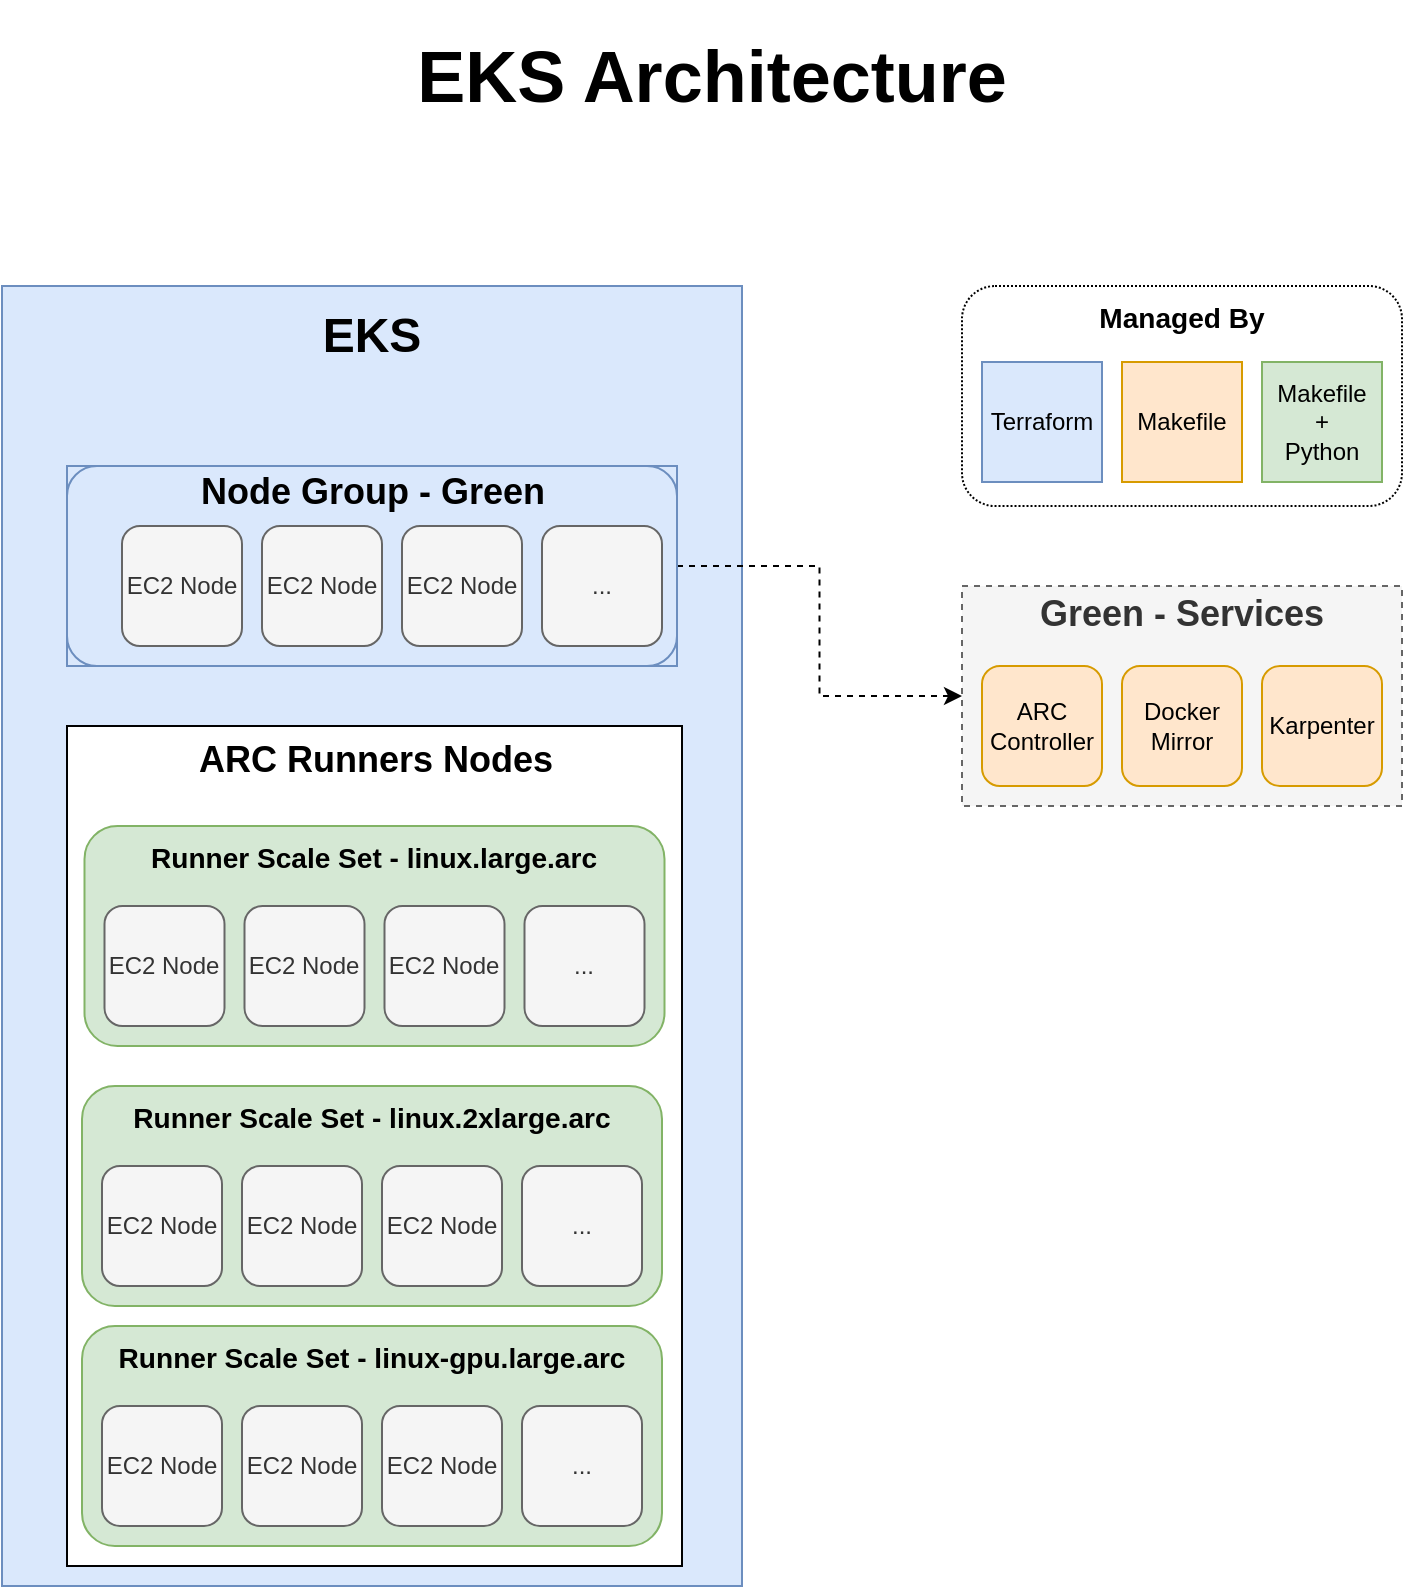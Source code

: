 <mxfile version="23.1.5" type="device">
  <diagram name="Page-1" id="tLKPWGsJD2qUgSIZeHSL">
    <mxGraphModel dx="1044" dy="911" grid="1" gridSize="10" guides="1" tooltips="1" connect="1" arrows="1" fold="1" page="1" pageScale="1" pageWidth="850" pageHeight="1100" math="0" shadow="0">
      <root>
        <mxCell id="0" />
        <mxCell id="1" parent="0" />
        <mxCell id="dChTK6R3Bk3q4IorVtDz-3" value="&lt;h1&gt;EKS&lt;/h1&gt;" style="rounded=0;whiteSpace=wrap;html=1;spacingTop=-600;labelPosition=center;verticalLabelPosition=middle;align=center;verticalAlign=middle;labelBorderColor=none;labelBackgroundColor=none;fillColor=#dae8fc;strokeColor=#6c8ebf;" vertex="1" parent="1">
          <mxGeometry x="40" y="180" width="370" height="650" as="geometry" />
        </mxCell>
        <mxCell id="dChTK6R3Bk3q4IorVtDz-5" value="&lt;h2&gt;ARC Runners Nodes&lt;/h2&gt;" style="rounded=0;whiteSpace=wrap;html=1;spacingTop=-386;" vertex="1" parent="1">
          <mxGeometry x="72.5" y="400" width="307.5" height="420" as="geometry" />
        </mxCell>
        <mxCell id="dChTK6R3Bk3q4IorVtDz-30" value="" style="group;fillColor=#dae8fc;strokeColor=#6c8ebf;container=0;" vertex="1" connectable="0" parent="1">
          <mxGeometry x="72.5" y="270" width="305" height="100" as="geometry" />
        </mxCell>
        <mxCell id="dChTK6R3Bk3q4IorVtDz-35" value="" style="group;" vertex="1" connectable="0" parent="1">
          <mxGeometry x="81.25" y="450" width="290" height="110" as="geometry" />
        </mxCell>
        <mxCell id="dChTK6R3Bk3q4IorVtDz-15" value="&lt;h3&gt;Runner Scale Set -&amp;nbsp;linux.large.arc&lt;/h3&gt;" style="rounded=1;whiteSpace=wrap;html=1;spacingTop=-79;fillColor=#d5e8d4;strokeColor=#82b366;" vertex="1" parent="dChTK6R3Bk3q4IorVtDz-35">
          <mxGeometry width="290" height="110" as="geometry" />
        </mxCell>
        <mxCell id="dChTK6R3Bk3q4IorVtDz-11" value="EC2 Node" style="rounded=1;whiteSpace=wrap;html=1;fillColor=#f5f5f5;fontColor=#333333;strokeColor=#666666;" vertex="1" parent="dChTK6R3Bk3q4IorVtDz-35">
          <mxGeometry x="10" y="40" width="60" height="60" as="geometry" />
        </mxCell>
        <mxCell id="dChTK6R3Bk3q4IorVtDz-12" value="EC2 Node" style="rounded=1;whiteSpace=wrap;html=1;fillColor=#f5f5f5;fontColor=#333333;strokeColor=#666666;" vertex="1" parent="dChTK6R3Bk3q4IorVtDz-35">
          <mxGeometry x="80" y="40" width="60" height="60" as="geometry" />
        </mxCell>
        <mxCell id="dChTK6R3Bk3q4IorVtDz-13" value="EC2 Node" style="rounded=1;whiteSpace=wrap;html=1;fillColor=#f5f5f5;fontColor=#333333;strokeColor=#666666;" vertex="1" parent="dChTK6R3Bk3q4IorVtDz-35">
          <mxGeometry x="150" y="40" width="60" height="60" as="geometry" />
        </mxCell>
        <mxCell id="dChTK6R3Bk3q4IorVtDz-14" value="..." style="rounded=1;whiteSpace=wrap;html=1;fillColor=#f5f5f5;fontColor=#333333;strokeColor=#666666;" vertex="1" parent="dChTK6R3Bk3q4IorVtDz-35">
          <mxGeometry x="220" y="40" width="60" height="60" as="geometry" />
        </mxCell>
        <mxCell id="dChTK6R3Bk3q4IorVtDz-36" value="" style="group" vertex="1" connectable="0" parent="1">
          <mxGeometry x="80" y="580" width="290" height="110" as="geometry" />
        </mxCell>
        <mxCell id="dChTK6R3Bk3q4IorVtDz-18" value="&lt;h3&gt;Runner Scale Set -&amp;nbsp;linux.2xlarge.arc&lt;/h3&gt;" style="rounded=1;whiteSpace=wrap;html=1;spacingTop=-79;fillColor=#d5e8d4;strokeColor=#82b366;" vertex="1" parent="dChTK6R3Bk3q4IorVtDz-36">
          <mxGeometry width="290" height="110" as="geometry" />
        </mxCell>
        <mxCell id="dChTK6R3Bk3q4IorVtDz-19" value="EC2 Node" style="rounded=1;whiteSpace=wrap;html=1;fillColor=#f5f5f5;fontColor=#333333;strokeColor=#666666;" vertex="1" parent="dChTK6R3Bk3q4IorVtDz-36">
          <mxGeometry x="10" y="40" width="60" height="60" as="geometry" />
        </mxCell>
        <mxCell id="dChTK6R3Bk3q4IorVtDz-20" value="EC2 Node" style="rounded=1;whiteSpace=wrap;html=1;fillColor=#f5f5f5;fontColor=#333333;strokeColor=#666666;" vertex="1" parent="dChTK6R3Bk3q4IorVtDz-36">
          <mxGeometry x="80" y="40" width="60" height="60" as="geometry" />
        </mxCell>
        <mxCell id="dChTK6R3Bk3q4IorVtDz-21" value="EC2 Node" style="rounded=1;whiteSpace=wrap;html=1;fillColor=#f5f5f5;fontColor=#333333;strokeColor=#666666;" vertex="1" parent="dChTK6R3Bk3q4IorVtDz-36">
          <mxGeometry x="150" y="40" width="60" height="60" as="geometry" />
        </mxCell>
        <mxCell id="dChTK6R3Bk3q4IorVtDz-22" value="..." style="rounded=1;whiteSpace=wrap;html=1;fillColor=#f5f5f5;fontColor=#333333;strokeColor=#666666;" vertex="1" parent="dChTK6R3Bk3q4IorVtDz-36">
          <mxGeometry x="220" y="40" width="60" height="60" as="geometry" />
        </mxCell>
        <mxCell id="dChTK6R3Bk3q4IorVtDz-37" value="" style="group" vertex="1" connectable="0" parent="1">
          <mxGeometry x="80" y="700" width="290" height="110" as="geometry" />
        </mxCell>
        <mxCell id="dChTK6R3Bk3q4IorVtDz-24" value="&lt;h3&gt;Runner Scale Set -&amp;nbsp;linux-gpu.large.arc&lt;/h3&gt;" style="rounded=1;whiteSpace=wrap;html=1;spacingTop=-79;fillColor=#d5e8d4;strokeColor=#82b366;" vertex="1" parent="dChTK6R3Bk3q4IorVtDz-37">
          <mxGeometry width="290" height="110" as="geometry" />
        </mxCell>
        <mxCell id="dChTK6R3Bk3q4IorVtDz-25" value="EC2 Node" style="rounded=1;whiteSpace=wrap;html=1;fillColor=#f5f5f5;fontColor=#333333;strokeColor=#666666;" vertex="1" parent="dChTK6R3Bk3q4IorVtDz-37">
          <mxGeometry x="10" y="40" width="60" height="60" as="geometry" />
        </mxCell>
        <mxCell id="dChTK6R3Bk3q4IorVtDz-26" value="EC2 Node" style="rounded=1;whiteSpace=wrap;html=1;fillColor=#f5f5f5;fontColor=#333333;strokeColor=#666666;" vertex="1" parent="dChTK6R3Bk3q4IorVtDz-37">
          <mxGeometry x="80" y="40" width="60" height="60" as="geometry" />
        </mxCell>
        <mxCell id="dChTK6R3Bk3q4IorVtDz-27" value="EC2 Node" style="rounded=1;whiteSpace=wrap;html=1;fillColor=#f5f5f5;fontColor=#333333;strokeColor=#666666;" vertex="1" parent="dChTK6R3Bk3q4IorVtDz-37">
          <mxGeometry x="150" y="40" width="60" height="60" as="geometry" />
        </mxCell>
        <mxCell id="dChTK6R3Bk3q4IorVtDz-28" value="..." style="rounded=1;whiteSpace=wrap;html=1;fillColor=#f5f5f5;fontColor=#333333;strokeColor=#666666;" vertex="1" parent="dChTK6R3Bk3q4IorVtDz-37">
          <mxGeometry x="220" y="40" width="60" height="60" as="geometry" />
        </mxCell>
        <mxCell id="dChTK6R3Bk3q4IorVtDz-45" style="edgeStyle=orthogonalEdgeStyle;rounded=0;orthogonalLoop=1;jettySize=auto;html=1;exitX=1;exitY=0.5;exitDx=0;exitDy=0;entryX=0;entryY=0.5;entryDx=0;entryDy=0;dashed=1;" edge="1" parent="1" source="dChTK6R3Bk3q4IorVtDz-4" target="dChTK6R3Bk3q4IorVtDz-34">
          <mxGeometry relative="1" as="geometry" />
        </mxCell>
        <mxCell id="dChTK6R3Bk3q4IorVtDz-4" value="&lt;h2 style=&quot;line-height: 120%;&quot;&gt;Node Group - Green&lt;/h2&gt;" style="rounded=1;whiteSpace=wrap;html=1;align=center;labelPosition=center;verticalLabelPosition=middle;verticalAlign=middle;spacingTop=-74;glass=0;shadow=0;strokeWidth=1;fillColor=#dae8fc;strokeColor=#6c8ebf;" vertex="1" parent="1">
          <mxGeometry x="72.5" y="270" width="305" height="100" as="geometry" />
        </mxCell>
        <mxCell id="dChTK6R3Bk3q4IorVtDz-7" value="EC2 Node" style="rounded=1;whiteSpace=wrap;html=1;fillColor=#f5f5f5;strokeColor=#666666;fontColor=#333333;" vertex="1" parent="1">
          <mxGeometry x="100" y="300" width="60" height="60" as="geometry" />
        </mxCell>
        <mxCell id="dChTK6R3Bk3q4IorVtDz-8" value="EC2 Node" style="rounded=1;whiteSpace=wrap;html=1;fillColor=#f5f5f5;strokeColor=#666666;fontColor=#333333;" vertex="1" parent="1">
          <mxGeometry x="170" y="300" width="60" height="60" as="geometry" />
        </mxCell>
        <mxCell id="dChTK6R3Bk3q4IorVtDz-9" value="EC2 Node" style="rounded=1;whiteSpace=wrap;html=1;fillColor=#f5f5f5;strokeColor=#666666;fontColor=#333333;" vertex="1" parent="1">
          <mxGeometry x="240" y="300" width="60" height="60" as="geometry" />
        </mxCell>
        <mxCell id="dChTK6R3Bk3q4IorVtDz-10" value="..." style="rounded=1;whiteSpace=wrap;html=1;fillColor=#f5f5f5;strokeColor=#666666;fontColor=#333333;" vertex="1" parent="1">
          <mxGeometry x="310" y="300" width="60" height="60" as="geometry" />
        </mxCell>
        <mxCell id="dChTK6R3Bk3q4IorVtDz-43" value="" style="group" vertex="1" connectable="0" parent="1">
          <mxGeometry x="520" y="330" width="220" height="110" as="geometry" />
        </mxCell>
        <mxCell id="dChTK6R3Bk3q4IorVtDz-34" value="&lt;h2&gt;Green - Services&lt;/h2&gt;" style="rounded=0;whiteSpace=wrap;html=1;dashed=1;spacingTop=-82;fillColor=#f5f5f5;fontColor=#333333;strokeColor=#666666;" vertex="1" parent="dChTK6R3Bk3q4IorVtDz-43">
          <mxGeometry width="220" height="110" as="geometry" />
        </mxCell>
        <mxCell id="dChTK6R3Bk3q4IorVtDz-39" value="ARC Controller" style="rounded=1;whiteSpace=wrap;html=1;fillColor=#ffe6cc;strokeColor=#d79b00;" vertex="1" parent="dChTK6R3Bk3q4IorVtDz-43">
          <mxGeometry x="10" y="40" width="60" height="60" as="geometry" />
        </mxCell>
        <mxCell id="dChTK6R3Bk3q4IorVtDz-40" value="Docker Mirror" style="rounded=1;whiteSpace=wrap;html=1;fillColor=#ffe6cc;strokeColor=#d79b00;" vertex="1" parent="dChTK6R3Bk3q4IorVtDz-43">
          <mxGeometry x="80" y="40" width="60" height="60" as="geometry" />
        </mxCell>
        <mxCell id="dChTK6R3Bk3q4IorVtDz-42" value="Karpenter" style="rounded=1;whiteSpace=wrap;html=1;fillColor=#ffe6cc;strokeColor=#d79b00;" vertex="1" parent="dChTK6R3Bk3q4IorVtDz-43">
          <mxGeometry x="150" y="40" width="60" height="60" as="geometry" />
        </mxCell>
        <mxCell id="dChTK6R3Bk3q4IorVtDz-49" value="" style="group" vertex="1" connectable="0" parent="1">
          <mxGeometry x="520" y="180" width="220" height="110" as="geometry" />
        </mxCell>
        <mxCell id="dChTK6R3Bk3q4IorVtDz-46" value="&lt;h3&gt;Managed By&lt;/h3&gt;" style="rounded=1;whiteSpace=wrap;html=1;dashed=1;dashPattern=1 1;spacingTop=-79;" vertex="1" parent="dChTK6R3Bk3q4IorVtDz-49">
          <mxGeometry width="220" height="110" as="geometry" />
        </mxCell>
        <mxCell id="dChTK6R3Bk3q4IorVtDz-31" value="Terraform" style="rounded=0;whiteSpace=wrap;html=1;fillColor=#dae8fc;strokeColor=#6c8ebf;" vertex="1" parent="dChTK6R3Bk3q4IorVtDz-49">
          <mxGeometry x="10" y="38" width="60" height="60" as="geometry" />
        </mxCell>
        <mxCell id="dChTK6R3Bk3q4IorVtDz-32" value="Makefile" style="rounded=0;whiteSpace=wrap;html=1;fillColor=#ffe6cc;strokeColor=#d79b00;" vertex="1" parent="dChTK6R3Bk3q4IorVtDz-49">
          <mxGeometry x="80" y="38" width="60" height="60" as="geometry" />
        </mxCell>
        <mxCell id="dChTK6R3Bk3q4IorVtDz-33" value="Makefile&lt;br&gt;+&lt;br&gt;Python" style="rounded=0;whiteSpace=wrap;html=1;fillColor=#d5e8d4;strokeColor=#82b366;" vertex="1" parent="dChTK6R3Bk3q4IorVtDz-49">
          <mxGeometry x="150" y="38" width="60" height="60" as="geometry" />
        </mxCell>
        <mxCell id="dChTK6R3Bk3q4IorVtDz-51" value="&lt;h1&gt;&lt;font style=&quot;font-size: 36px;&quot;&gt;EKS Architecture&lt;/font&gt;&lt;/h1&gt;" style="text;strokeColor=none;align=center;fillColor=none;html=1;verticalAlign=middle;whiteSpace=wrap;rounded=0;fontStyle=1" vertex="1" parent="1">
          <mxGeometry x="40" y="50" width="710" height="50" as="geometry" />
        </mxCell>
      </root>
    </mxGraphModel>
  </diagram>
</mxfile>
